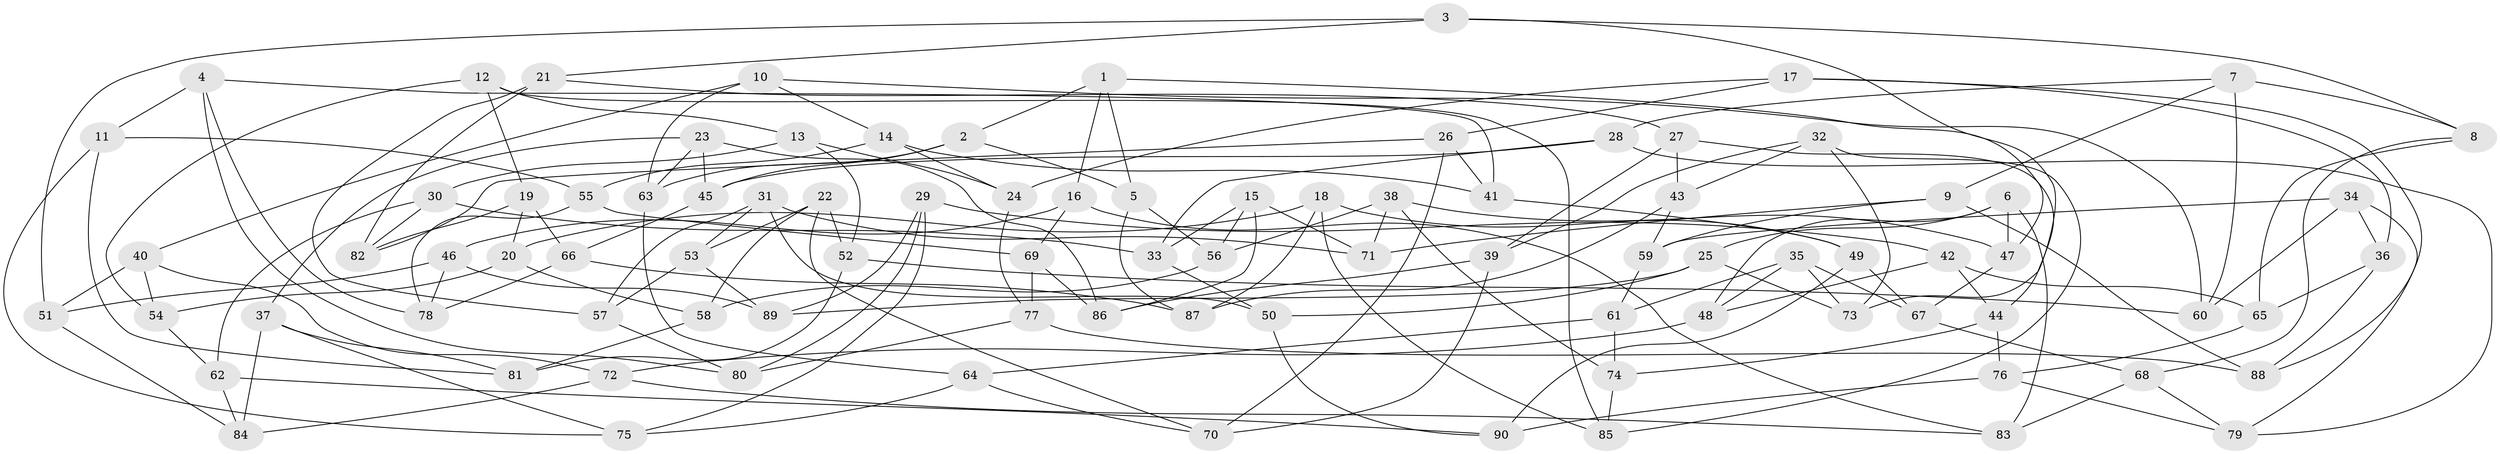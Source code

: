 // coarse degree distribution, {7: 0.05555555555555555, 4: 0.5, 3: 0.018518518518518517, 6: 0.3333333333333333, 10: 0.037037037037037035, 8: 0.05555555555555555}
// Generated by graph-tools (version 1.1) at 2025/20/03/04/25 18:20:47]
// undirected, 90 vertices, 180 edges
graph export_dot {
graph [start="1"]
  node [color=gray90,style=filled];
  1;
  2;
  3;
  4;
  5;
  6;
  7;
  8;
  9;
  10;
  11;
  12;
  13;
  14;
  15;
  16;
  17;
  18;
  19;
  20;
  21;
  22;
  23;
  24;
  25;
  26;
  27;
  28;
  29;
  30;
  31;
  32;
  33;
  34;
  35;
  36;
  37;
  38;
  39;
  40;
  41;
  42;
  43;
  44;
  45;
  46;
  47;
  48;
  49;
  50;
  51;
  52;
  53;
  54;
  55;
  56;
  57;
  58;
  59;
  60;
  61;
  62;
  63;
  64;
  65;
  66;
  67;
  68;
  69;
  70;
  71;
  72;
  73;
  74;
  75;
  76;
  77;
  78;
  79;
  80;
  81;
  82;
  83;
  84;
  85;
  86;
  87;
  88;
  89;
  90;
  1 -- 16;
  1 -- 2;
  1 -- 47;
  1 -- 5;
  2 -- 45;
  2 -- 5;
  2 -- 63;
  3 -- 21;
  3 -- 8;
  3 -- 73;
  3 -- 51;
  4 -- 80;
  4 -- 41;
  4 -- 11;
  4 -- 78;
  5 -- 87;
  5 -- 56;
  6 -- 25;
  6 -- 47;
  6 -- 83;
  6 -- 48;
  7 -- 8;
  7 -- 9;
  7 -- 60;
  7 -- 28;
  8 -- 65;
  8 -- 68;
  9 -- 71;
  9 -- 59;
  9 -- 88;
  10 -- 63;
  10 -- 40;
  10 -- 14;
  10 -- 60;
  11 -- 75;
  11 -- 81;
  11 -- 55;
  12 -- 19;
  12 -- 54;
  12 -- 13;
  12 -- 85;
  13 -- 24;
  13 -- 52;
  13 -- 30;
  14 -- 24;
  14 -- 55;
  14 -- 41;
  15 -- 56;
  15 -- 71;
  15 -- 33;
  15 -- 86;
  16 -- 69;
  16 -- 46;
  16 -- 83;
  17 -- 26;
  17 -- 24;
  17 -- 36;
  17 -- 88;
  18 -- 20;
  18 -- 87;
  18 -- 85;
  18 -- 49;
  19 -- 20;
  19 -- 82;
  19 -- 66;
  20 -- 54;
  20 -- 58;
  21 -- 82;
  21 -- 27;
  21 -- 57;
  22 -- 70;
  22 -- 58;
  22 -- 52;
  22 -- 53;
  23 -- 45;
  23 -- 86;
  23 -- 37;
  23 -- 63;
  24 -- 77;
  25 -- 73;
  25 -- 89;
  25 -- 50;
  26 -- 82;
  26 -- 41;
  26 -- 70;
  27 -- 39;
  27 -- 43;
  27 -- 44;
  28 -- 33;
  28 -- 45;
  28 -- 79;
  29 -- 89;
  29 -- 42;
  29 -- 80;
  29 -- 75;
  30 -- 33;
  30 -- 62;
  30 -- 82;
  31 -- 57;
  31 -- 71;
  31 -- 50;
  31 -- 53;
  32 -- 39;
  32 -- 73;
  32 -- 43;
  32 -- 85;
  33 -- 50;
  34 -- 59;
  34 -- 60;
  34 -- 79;
  34 -- 36;
  35 -- 73;
  35 -- 48;
  35 -- 67;
  35 -- 61;
  36 -- 88;
  36 -- 65;
  37 -- 84;
  37 -- 81;
  37 -- 75;
  38 -- 74;
  38 -- 56;
  38 -- 47;
  38 -- 71;
  39 -- 70;
  39 -- 86;
  40 -- 51;
  40 -- 54;
  40 -- 72;
  41 -- 49;
  42 -- 44;
  42 -- 65;
  42 -- 48;
  43 -- 59;
  43 -- 87;
  44 -- 76;
  44 -- 74;
  45 -- 66;
  46 -- 51;
  46 -- 78;
  46 -- 89;
  47 -- 67;
  48 -- 72;
  49 -- 90;
  49 -- 67;
  50 -- 90;
  51 -- 84;
  52 -- 81;
  52 -- 60;
  53 -- 89;
  53 -- 57;
  54 -- 62;
  55 -- 78;
  55 -- 69;
  56 -- 58;
  57 -- 80;
  58 -- 81;
  59 -- 61;
  61 -- 74;
  61 -- 64;
  62 -- 84;
  62 -- 90;
  63 -- 64;
  64 -- 70;
  64 -- 75;
  65 -- 76;
  66 -- 78;
  66 -- 87;
  67 -- 68;
  68 -- 83;
  68 -- 79;
  69 -- 77;
  69 -- 86;
  72 -- 84;
  72 -- 83;
  74 -- 85;
  76 -- 79;
  76 -- 90;
  77 -- 88;
  77 -- 80;
}
